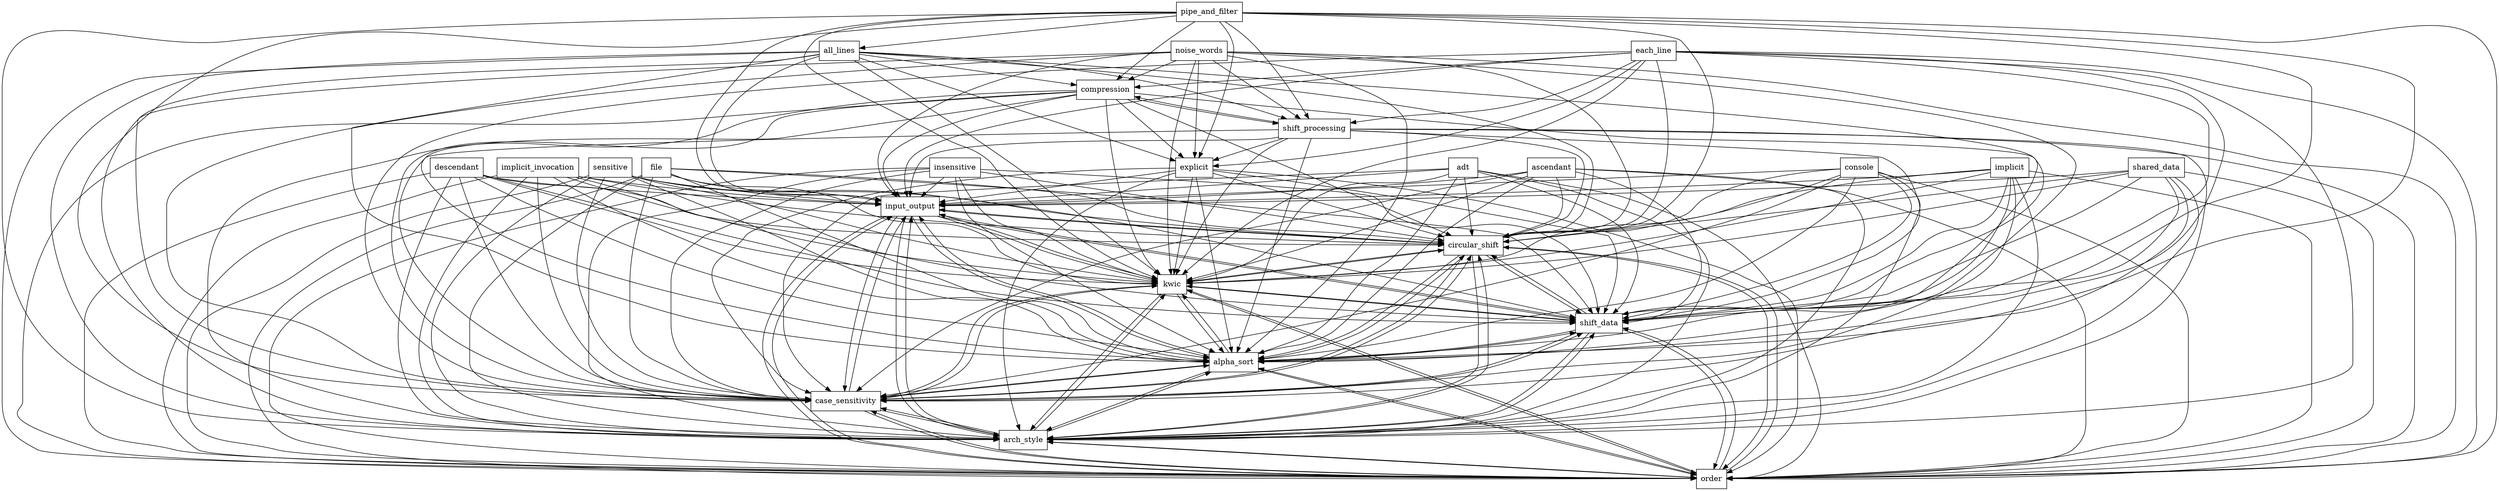 digraph{
graph [rankdir=TB];
node [shape=box];
edge [arrowhead=normal];
0[label="ascendant",]
1[label="input_output",]
2[label="implicit",]
3[label="all_lines",]
4[label="circular_shift",]
5[label="insensitive",]
6[label="order",]
7[label="file",]
8[label="compression",]
9[label="arch_style",]
10[label="adt",]
11[label="sensitive",]
12[label="case_sensitivity",]
13[label="each_line",]
14[label="shift_processing",]
15[label="descendant",]
16[label="alpha_sort",]
17[label="shift_data",]
18[label="implicit_invocation",]
19[label="pipe_and_filter",]
20[label="kwic",]
21[label="console",]
22[label="shared_data",]
23[label="explicit",]
24[label="noise_words",]
0->1[label="",]
0->4[label="",]
0->6[label="",]
0->9[label="",]
0->12[label="",]
0->16[label="",]
0->17[label="",]
0->20[label="",]
1->4[label="",]
1->6[label="",]
1->9[label="",]
1->12[label="",]
1->16[label="",]
1->17[label="",]
1->20[label="",]
2->1[label="",]
2->4[label="",]
2->6[label="",]
2->9[label="",]
2->12[label="",]
2->16[label="",]
2->17[label="",]
2->20[label="",]
3->1[label="",]
3->4[label="",]
3->6[label="",]
3->8[label="",]
3->9[label="",]
3->12[label="",]
3->14[label="",]
3->16[label="",]
3->17[label="",]
3->20[label="",]
3->23[label="",]
4->1[label="",]
4->6[label="",]
4->9[label="",]
4->12[label="",]
4->16[label="",]
4->17[label="",]
4->20[label="",]
5->1[label="",]
5->4[label="",]
5->6[label="",]
5->9[label="",]
5->12[label="",]
5->16[label="",]
5->17[label="",]
5->20[label="",]
6->1[label="",]
6->4[label="",]
6->9[label="",]
6->12[label="",]
6->16[label="",]
6->17[label="",]
6->20[label="",]
7->1[label="",]
7->4[label="",]
7->6[label="",]
7->9[label="",]
7->12[label="",]
7->16[label="",]
7->17[label="",]
7->20[label="",]
8->1[label="",]
8->4[label="",]
8->6[label="",]
8->9[label="",]
8->12[label="",]
8->14[label="",]
8->16[label="",]
8->17[label="",]
8->20[label="",]
8->23[label="",]
9->1[label="",]
9->4[label="",]
9->6[label="",]
9->12[label="",]
9->16[label="",]
9->17[label="",]
9->20[label="",]
10->1[label="",]
10->4[label="",]
10->6[label="",]
10->9[label="",]
10->12[label="",]
10->16[label="",]
10->17[label="",]
10->20[label="",]
11->1[label="",]
11->4[label="",]
11->6[label="",]
11->9[label="",]
11->12[label="",]
11->16[label="",]
11->17[label="",]
11->20[label="",]
12->1[label="",]
12->4[label="",]
12->6[label="",]
12->9[label="",]
12->16[label="",]
12->17[label="",]
12->20[label="",]
13->1[label="",]
13->4[label="",]
13->6[label="",]
13->8[label="",]
13->9[label="",]
13->12[label="",]
13->14[label="",]
13->16[label="",]
13->17[label="",]
13->20[label="",]
13->23[label="",]
14->1[label="",]
14->4[label="",]
14->6[label="",]
14->8[label="",]
14->9[label="",]
14->12[label="",]
14->16[label="",]
14->17[label="",]
14->20[label="",]
14->23[label="",]
15->1[label="",]
15->4[label="",]
15->6[label="",]
15->9[label="",]
15->12[label="",]
15->16[label="",]
15->17[label="",]
15->20[label="",]
16->1[label="",]
16->4[label="",]
16->6[label="",]
16->9[label="",]
16->12[label="",]
16->17[label="",]
16->20[label="",]
17->1[label="",]
17->4[label="",]
17->6[label="",]
17->9[label="",]
17->12[label="",]
17->16[label="",]
17->20[label="",]
18->1[label="",]
18->4[label="",]
18->6[label="",]
18->9[label="",]
18->12[label="",]
18->16[label="",]
18->17[label="",]
18->20[label="",]
19->1[label="",]
19->3[label="",]
19->4[label="",]
19->6[label="",]
19->8[label="",]
19->9[label="",]
19->12[label="",]
19->14[label="",]
19->16[label="",]
19->17[label="",]
19->20[label="",]
19->23[label="",]
20->1[label="",]
20->4[label="",]
20->6[label="",]
20->9[label="",]
20->12[label="",]
20->16[label="",]
20->17[label="",]
21->1[label="",]
21->4[label="",]
21->6[label="",]
21->9[label="",]
21->12[label="",]
21->16[label="",]
21->17[label="",]
21->20[label="",]
22->1[label="",]
22->4[label="",]
22->6[label="",]
22->9[label="",]
22->12[label="",]
22->16[label="",]
22->17[label="",]
22->20[label="",]
23->1[label="",]
23->4[label="",]
23->6[label="",]
23->9[label="",]
23->12[label="",]
23->16[label="",]
23->17[label="",]
23->20[label="",]
24->1[label="",]
24->4[label="",]
24->6[label="",]
24->8[label="",]
24->9[label="",]
24->12[label="",]
24->14[label="",]
24->16[label="",]
24->17[label="",]
24->20[label="",]
24->23[label="",]
}
